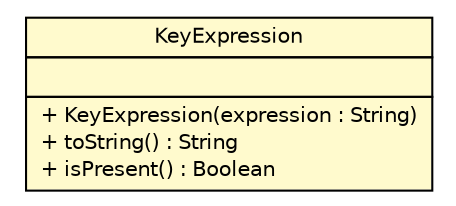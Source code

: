 #!/usr/local/bin/dot
#
# Class diagram 
# Generated by UMLGraph version R5_6-24-gf6e263 (http://www.umlgraph.org/)
#

digraph G {
	edge [fontname="Helvetica",fontsize=10,labelfontname="Helvetica",labelfontsize=10];
	node [fontname="Helvetica",fontsize=10,shape=plaintext];
	nodesep=0.25;
	ranksep=0.5;
	// com.yirendai.oss.lib.common.crypto.KeyExpression
	c4176 [label=<<table title="com.yirendai.oss.lib.common.crypto.KeyExpression" border="0" cellborder="1" cellspacing="0" cellpadding="2" port="p" bgcolor="lemonChiffon" href="./KeyExpression.html">
		<tr><td><table border="0" cellspacing="0" cellpadding="1">
<tr><td align="center" balign="center"> KeyExpression </td></tr>
		</table></td></tr>
		<tr><td><table border="0" cellspacing="0" cellpadding="1">
<tr><td align="left" balign="left">  </td></tr>
		</table></td></tr>
		<tr><td><table border="0" cellspacing="0" cellpadding="1">
<tr><td align="left" balign="left"> + KeyExpression(expression : String) </td></tr>
<tr><td align="left" balign="left"> + toString() : String </td></tr>
<tr><td align="left" balign="left"> + isPresent() : Boolean </td></tr>
		</table></td></tr>
		</table>>, URL="./KeyExpression.html", fontname="Helvetica", fontcolor="black", fontsize=10.0];
}

